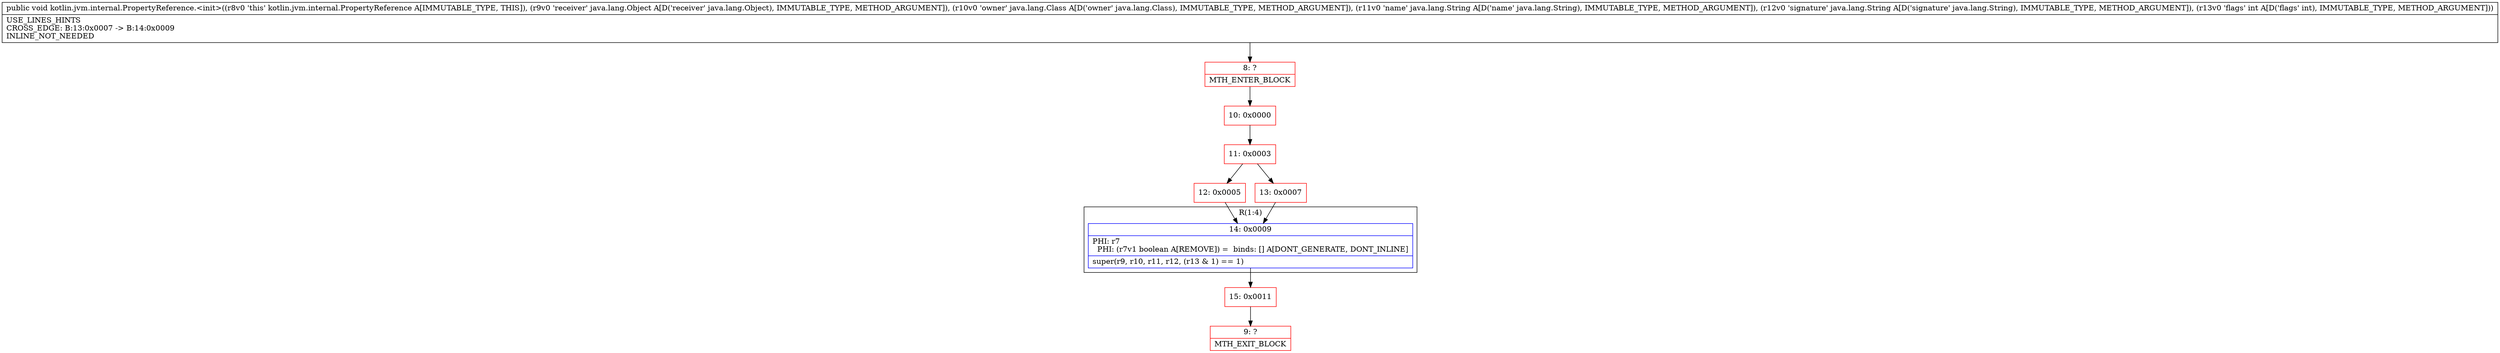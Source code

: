 digraph "CFG forkotlin.jvm.internal.PropertyReference.\<init\>(Ljava\/lang\/Object;Ljava\/lang\/Class;Ljava\/lang\/String;Ljava\/lang\/String;I)V" {
subgraph cluster_Region_121501890 {
label = "R(1:4)";
node [shape=record,color=blue];
Node_14 [shape=record,label="{14\:\ 0x0009|PHI: r7 \l  PHI: (r7v1 boolean A[REMOVE]) =  binds: [] A[DONT_GENERATE, DONT_INLINE]\l|super(r9, r10, r11, r12, (r13 & 1) == 1)\l}"];
}
Node_8 [shape=record,color=red,label="{8\:\ ?|MTH_ENTER_BLOCK\l}"];
Node_10 [shape=record,color=red,label="{10\:\ 0x0000}"];
Node_11 [shape=record,color=red,label="{11\:\ 0x0003}"];
Node_12 [shape=record,color=red,label="{12\:\ 0x0005}"];
Node_15 [shape=record,color=red,label="{15\:\ 0x0011}"];
Node_9 [shape=record,color=red,label="{9\:\ ?|MTH_EXIT_BLOCK\l}"];
Node_13 [shape=record,color=red,label="{13\:\ 0x0007}"];
MethodNode[shape=record,label="{public void kotlin.jvm.internal.PropertyReference.\<init\>((r8v0 'this' kotlin.jvm.internal.PropertyReference A[IMMUTABLE_TYPE, THIS]), (r9v0 'receiver' java.lang.Object A[D('receiver' java.lang.Object), IMMUTABLE_TYPE, METHOD_ARGUMENT]), (r10v0 'owner' java.lang.Class A[D('owner' java.lang.Class), IMMUTABLE_TYPE, METHOD_ARGUMENT]), (r11v0 'name' java.lang.String A[D('name' java.lang.String), IMMUTABLE_TYPE, METHOD_ARGUMENT]), (r12v0 'signature' java.lang.String A[D('signature' java.lang.String), IMMUTABLE_TYPE, METHOD_ARGUMENT]), (r13v0 'flags' int A[D('flags' int), IMMUTABLE_TYPE, METHOD_ARGUMENT]))  | USE_LINES_HINTS\lCROSS_EDGE: B:13:0x0007 \-\> B:14:0x0009\lINLINE_NOT_NEEDED\l}"];
MethodNode -> Node_8;Node_14 -> Node_15;
Node_8 -> Node_10;
Node_10 -> Node_11;
Node_11 -> Node_12;
Node_11 -> Node_13;
Node_12 -> Node_14;
Node_15 -> Node_9;
Node_13 -> Node_14;
}

